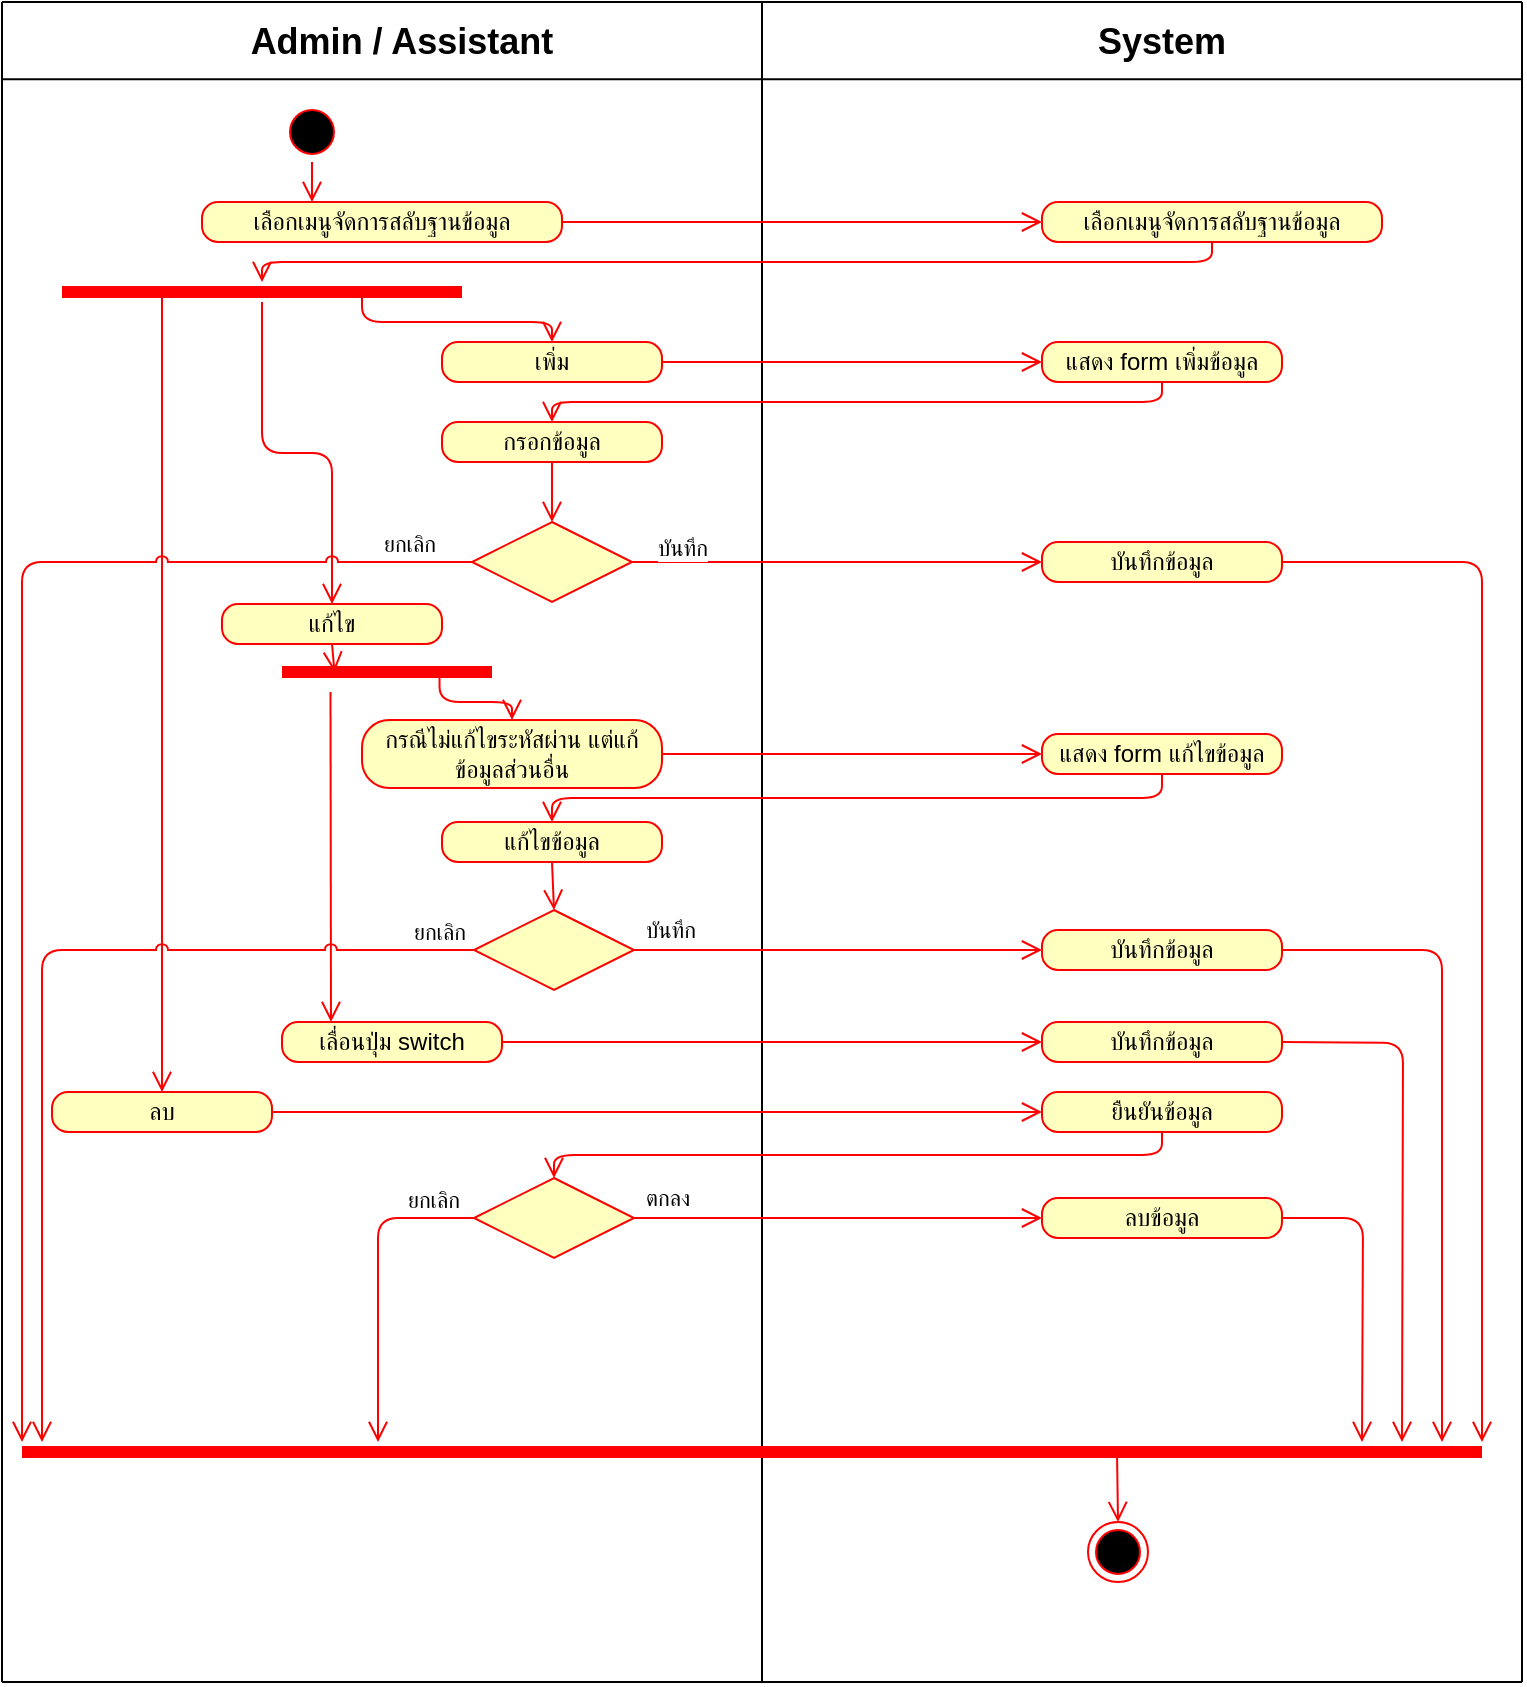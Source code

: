 <mxfile version="13.3.9" type="device"><diagram id="cFun0uLYScWGSc1wONvR" name="Page-1"><mxGraphModel dx="801" dy="513" grid="1" gridSize="10" guides="1" tooltips="1" connect="1" arrows="1" fold="1" page="1" pageScale="1" pageWidth="827" pageHeight="1169" math="0" shadow="0"><root><mxCell id="0"/><mxCell id="1" parent="0"/><mxCell id="8Ly0fzJCCH81qdeTu1yw-59" value="" style="endArrow=none;html=1;" parent="1" edge="1"><mxGeometry width="50" height="50" relative="1" as="geometry"><mxPoint x="420" y="880" as="sourcePoint"/><mxPoint x="420" y="40" as="targetPoint"/></mxGeometry></mxCell><mxCell id="8Ly0fzJCCH81qdeTu1yw-60" value="" style="endArrow=none;html=1;" parent="1" edge="1"><mxGeometry width="50" height="50" relative="1" as="geometry"><mxPoint x="40" y="880" as="sourcePoint"/><mxPoint x="40" y="40" as="targetPoint"/></mxGeometry></mxCell><mxCell id="8Ly0fzJCCH81qdeTu1yw-61" value="" style="endArrow=none;html=1;" parent="1" edge="1"><mxGeometry width="50" height="50" relative="1" as="geometry"><mxPoint x="800" y="880" as="sourcePoint"/><mxPoint x="800" y="40" as="targetPoint"/></mxGeometry></mxCell><mxCell id="8Ly0fzJCCH81qdeTu1yw-62" value="" style="endArrow=none;html=1;" parent="1" edge="1"><mxGeometry width="50" height="50" relative="1" as="geometry"><mxPoint x="800" y="40" as="sourcePoint"/><mxPoint x="40" y="40" as="targetPoint"/></mxGeometry></mxCell><mxCell id="8Ly0fzJCCH81qdeTu1yw-63" value="" style="endArrow=none;html=1;" parent="1" edge="1"><mxGeometry width="50" height="50" relative="1" as="geometry"><mxPoint x="800" y="78.67" as="sourcePoint"/><mxPoint x="40" y="78.67" as="targetPoint"/></mxGeometry></mxCell><mxCell id="8Ly0fzJCCH81qdeTu1yw-64" value="&lt;font style=&quot;font-size: 18px&quot;&gt;&lt;b&gt;Admin / Assistant&lt;/b&gt;&lt;/font&gt;" style="text;html=1;strokeColor=none;fillColor=none;align=center;verticalAlign=middle;whiteSpace=wrap;rounded=0;" parent="1" vertex="1"><mxGeometry x="150" y="50" width="180" height="20" as="geometry"/></mxCell><mxCell id="8Ly0fzJCCH81qdeTu1yw-65" value="&lt;font style=&quot;font-size: 18px&quot;&gt;&lt;b&gt;System&lt;/b&gt;&lt;/font&gt;" style="text;html=1;strokeColor=none;fillColor=none;align=center;verticalAlign=middle;whiteSpace=wrap;rounded=0;" parent="1" vertex="1"><mxGeometry x="600" y="50" width="40" height="20" as="geometry"/></mxCell><mxCell id="8Ly0fzJCCH81qdeTu1yw-66" value="" style="endArrow=none;html=1;" parent="1" edge="1"><mxGeometry width="50" height="50" relative="1" as="geometry"><mxPoint x="800" y="880" as="sourcePoint"/><mxPoint x="40" y="880" as="targetPoint"/></mxGeometry></mxCell><mxCell id="eu8TSUsdYFXi6fLhLV_U-1" value="เลือกเมนูจัดการสลับฐานข้อมูล" style="rounded=1;whiteSpace=wrap;html=1;arcSize=40;fontColor=#000000;fillColor=#ffffc0;strokeColor=#ff0000;" parent="1" vertex="1"><mxGeometry x="140" y="140" width="180" height="20" as="geometry"/></mxCell><mxCell id="eu8TSUsdYFXi6fLhLV_U-2" value="" style="edgeStyle=orthogonalEdgeStyle;html=1;verticalAlign=bottom;endArrow=open;endSize=8;strokeColor=#ff0000;exitX=1;exitY=0.5;exitDx=0;exitDy=0;entryX=0;entryY=0.5;entryDx=0;entryDy=0;" parent="1" source="eu8TSUsdYFXi6fLhLV_U-1" target="eu8TSUsdYFXi6fLhLV_U-5" edge="1"><mxGeometry relative="1" as="geometry"><mxPoint x="270" y="310" as="targetPoint"/><mxPoint x="350" y="220" as="sourcePoint"/></mxGeometry></mxCell><mxCell id="eu8TSUsdYFXi6fLhLV_U-3" value="" style="ellipse;html=1;shape=startState;fillColor=#000000;strokeColor=#ff0000;" parent="1" vertex="1"><mxGeometry x="180" y="90" width="30" height="30" as="geometry"/></mxCell><mxCell id="eu8TSUsdYFXi6fLhLV_U-4" value="" style="edgeStyle=orthogonalEdgeStyle;html=1;verticalAlign=bottom;endArrow=open;endSize=8;strokeColor=#ff0000;" parent="1" source="eu8TSUsdYFXi6fLhLV_U-3" edge="1"><mxGeometry relative="1" as="geometry"><mxPoint x="195" y="140" as="targetPoint"/></mxGeometry></mxCell><mxCell id="eu8TSUsdYFXi6fLhLV_U-5" value="เลือกเมนูจัดการสลับฐานข้อมูล" style="rounded=1;whiteSpace=wrap;html=1;arcSize=40;fontColor=#000000;fillColor=#ffffc0;strokeColor=#ff0000;" parent="1" vertex="1"><mxGeometry x="560" y="140" width="170" height="20" as="geometry"/></mxCell><mxCell id="eu8TSUsdYFXi6fLhLV_U-6" value="" style="shape=line;html=1;strokeWidth=6;strokeColor=#ff0000;" parent="1" vertex="1"><mxGeometry x="70" y="180" width="200" height="10" as="geometry"/></mxCell><mxCell id="eu8TSUsdYFXi6fLhLV_U-8" value="" style="edgeStyle=orthogonalEdgeStyle;html=1;verticalAlign=bottom;endArrow=open;endSize=8;strokeColor=#ff0000;exitX=0.75;exitY=0.5;exitDx=0;exitDy=0;exitPerimeter=0;entryX=0.5;entryY=0;entryDx=0;entryDy=0;" parent="1" source="eu8TSUsdYFXi6fLhLV_U-6" target="eu8TSUsdYFXi6fLhLV_U-11" edge="1"><mxGeometry relative="1" as="geometry"><mxPoint x="220" y="200" as="targetPoint"/><mxPoint x="180" y="200" as="sourcePoint"/></mxGeometry></mxCell><mxCell id="eu8TSUsdYFXi6fLhLV_U-9" value="" style="html=1;verticalAlign=bottom;endArrow=open;endSize=8;strokeColor=#ff0000;entryX=0.5;entryY=0;entryDx=0;entryDy=0;edgeStyle=orthogonalEdgeStyle;jumpStyle=arc;" parent="1" source="eu8TSUsdYFXi6fLhLV_U-6" target="eu8TSUsdYFXi6fLhLV_U-12" edge="1"><mxGeometry relative="1" as="geometry"><mxPoint x="120" y="310" as="targetPoint"/><mxPoint x="190" y="210" as="sourcePoint"/></mxGeometry></mxCell><mxCell id="eu8TSUsdYFXi6fLhLV_U-10" value="" style="edgeStyle=orthogonalEdgeStyle;html=1;verticalAlign=bottom;endArrow=open;endSize=8;strokeColor=#ff0000;exitX=0.5;exitY=1;exitDx=0;exitDy=0;" parent="1" source="eu8TSUsdYFXi6fLhLV_U-5" target="eu8TSUsdYFXi6fLhLV_U-6" edge="1"><mxGeometry relative="1" as="geometry"><mxPoint x="570" y="160" as="targetPoint"/><mxPoint x="490" y="170" as="sourcePoint"/></mxGeometry></mxCell><mxCell id="eu8TSUsdYFXi6fLhLV_U-11" value="เพิ่ม" style="rounded=1;whiteSpace=wrap;html=1;arcSize=40;fontColor=#000000;fillColor=#ffffc0;strokeColor=#ff0000;" parent="1" vertex="1"><mxGeometry x="260" y="210" width="110" height="20" as="geometry"/></mxCell><mxCell id="eu8TSUsdYFXi6fLhLV_U-12" value="แก้ไข" style="rounded=1;whiteSpace=wrap;html=1;arcSize=40;fontColor=#000000;fillColor=#ffffc0;strokeColor=#ff0000;" parent="1" vertex="1"><mxGeometry x="150" y="341" width="110" height="20" as="geometry"/></mxCell><mxCell id="eu8TSUsdYFXi6fLhLV_U-13" value="ลบ" style="rounded=1;whiteSpace=wrap;html=1;arcSize=40;fontColor=#000000;fillColor=#ffffc0;strokeColor=#ff0000;" parent="1" vertex="1"><mxGeometry x="65" y="585" width="110" height="20" as="geometry"/></mxCell><mxCell id="eu8TSUsdYFXi6fLhLV_U-14" value="แสดง form เพิ่มข้อมูล" style="rounded=1;whiteSpace=wrap;html=1;arcSize=40;fontColor=#000000;fillColor=#ffffc0;strokeColor=#ff0000;" parent="1" vertex="1"><mxGeometry x="560" y="210" width="120" height="20" as="geometry"/></mxCell><mxCell id="eu8TSUsdYFXi6fLhLV_U-15" value="" style="edgeStyle=orthogonalEdgeStyle;html=1;verticalAlign=bottom;endArrow=open;endSize=8;strokeColor=#ff0000;exitX=1;exitY=0.5;exitDx=0;exitDy=0;" parent="1" source="eu8TSUsdYFXi6fLhLV_U-11" target="eu8TSUsdYFXi6fLhLV_U-14" edge="1"><mxGeometry relative="1" as="geometry"><mxPoint x="550" y="225" as="targetPoint"/><mxPoint x="360" y="224.5" as="sourcePoint"/></mxGeometry></mxCell><mxCell id="eu8TSUsdYFXi6fLhLV_U-16" value="กรอกข้อมูล" style="rounded=1;whiteSpace=wrap;html=1;arcSize=40;fontColor=#000000;fillColor=#ffffc0;strokeColor=#ff0000;" parent="1" vertex="1"><mxGeometry x="260" y="250" width="110" height="20" as="geometry"/></mxCell><mxCell id="eu8TSUsdYFXi6fLhLV_U-17" value="" style="edgeStyle=orthogonalEdgeStyle;html=1;verticalAlign=bottom;endArrow=open;endSize=8;strokeColor=#ff0000;exitX=0.5;exitY=1;exitDx=0;exitDy=0;entryX=0.5;entryY=0;entryDx=0;entryDy=0;" parent="1" source="eu8TSUsdYFXi6fLhLV_U-14" target="eu8TSUsdYFXi6fLhLV_U-16" edge="1"><mxGeometry relative="1" as="geometry"><mxPoint x="600" y="300" as="targetPoint"/><mxPoint x="410" y="300" as="sourcePoint"/></mxGeometry></mxCell><mxCell id="eu8TSUsdYFXi6fLhLV_U-18" value="" style="rhombus;whiteSpace=wrap;html=1;fillColor=#ffffc0;strokeColor=#ff0000;" parent="1" vertex="1"><mxGeometry x="275" y="300" width="80" height="40" as="geometry"/></mxCell><mxCell id="eu8TSUsdYFXi6fLhLV_U-22" value="บันทึก" style="edgeStyle=orthogonalEdgeStyle;html=1;align=left;verticalAlign=top;endArrow=open;endSize=8;strokeColor=#ff0000;exitX=1;exitY=0.5;exitDx=0;exitDy=0;" parent="1" source="eu8TSUsdYFXi6fLhLV_U-18" edge="1"><mxGeometry x="-0.9" y="20" relative="1" as="geometry"><mxPoint x="560" y="320" as="targetPoint"/><mxPoint x="330" y="350" as="sourcePoint"/><mxPoint as="offset"/></mxGeometry></mxCell><mxCell id="eu8TSUsdYFXi6fLhLV_U-23" value="บันทึกข้อมูล" style="rounded=1;whiteSpace=wrap;html=1;arcSize=40;fontColor=#000000;fillColor=#ffffc0;strokeColor=#ff0000;" parent="1" vertex="1"><mxGeometry x="560" y="310" width="120" height="20" as="geometry"/></mxCell><mxCell id="eu8TSUsdYFXi6fLhLV_U-25" value="" style="edgeStyle=orthogonalEdgeStyle;html=1;verticalAlign=bottom;endArrow=open;endSize=8;strokeColor=#ff0000;exitX=1;exitY=0.5;exitDx=0;exitDy=0;" parent="1" source="eu8TSUsdYFXi6fLhLV_U-23" edge="1"><mxGeometry relative="1" as="geometry"><mxPoint x="780" y="760" as="targetPoint"/><mxPoint x="705" y="430" as="sourcePoint"/><Array as="points"><mxPoint x="780" y="320"/></Array></mxGeometry></mxCell><mxCell id="eu8TSUsdYFXi6fLhLV_U-28" value="" style="edgeStyle=orthogonalEdgeStyle;html=1;verticalAlign=bottom;endArrow=open;endSize=8;strokeColor=#ff0000;entryX=0.5;entryY=0;entryDx=0;entryDy=0;exitX=0.5;exitY=1;exitDx=0;exitDy=0;" parent="1" source="eu8TSUsdYFXi6fLhLV_U-16" target="eu8TSUsdYFXi6fLhLV_U-18" edge="1"><mxGeometry relative="1" as="geometry"><mxPoint x="314.5" y="310" as="targetPoint"/><mxPoint x="314.5" y="270" as="sourcePoint"/></mxGeometry></mxCell><mxCell id="eu8TSUsdYFXi6fLhLV_U-30" value="" style="shape=line;html=1;strokeWidth=6;strokeColor=#ff0000;" parent="1" vertex="1"><mxGeometry x="180" y="370" width="105" height="10" as="geometry"/></mxCell><mxCell id="eu8TSUsdYFXi6fLhLV_U-33" value="" style="edgeStyle=orthogonalEdgeStyle;html=1;verticalAlign=bottom;endArrow=open;endSize=8;strokeColor=#ff0000;exitX=0.25;exitY=0.5;exitDx=0;exitDy=0;exitPerimeter=0;entryX=0.5;entryY=0;entryDx=0;entryDy=0;jumpStyle=none;" parent="1" source="eu8TSUsdYFXi6fLhLV_U-6" target="eu8TSUsdYFXi6fLhLV_U-13" edge="1"><mxGeometry relative="1" as="geometry"><mxPoint x="120" y="280" as="targetPoint"/><mxPoint x="325" y="280" as="sourcePoint"/></mxGeometry></mxCell><mxCell id="eu8TSUsdYFXi6fLhLV_U-36" value="" style="html=1;verticalAlign=bottom;endArrow=open;endSize=8;strokeColor=#ff0000;entryX=0.25;entryY=0.5;entryDx=0;entryDy=0;entryPerimeter=0;exitX=0.5;exitY=1;exitDx=0;exitDy=0;" parent="1" source="eu8TSUsdYFXi6fLhLV_U-12" target="eu8TSUsdYFXi6fLhLV_U-30" edge="1"><mxGeometry relative="1" as="geometry"><mxPoint x="201.25" y="425" as="targetPoint"/><mxPoint x="210" y="395" as="sourcePoint"/></mxGeometry></mxCell><mxCell id="eu8TSUsdYFXi6fLhLV_U-37" value="กรณีไม่แก้ไขระหัสผ่าน แต่แก้ข้อมูลส่วนอื่น" style="rounded=1;whiteSpace=wrap;html=1;arcSize=40;fontColor=#000000;fillColor=#ffffc0;strokeColor=#ff0000;" parent="1" vertex="1"><mxGeometry x="220" y="399" width="150" height="34" as="geometry"/></mxCell><mxCell id="eu8TSUsdYFXi6fLhLV_U-38" value="เลื่อนปุ่ม switch" style="rounded=1;whiteSpace=wrap;html=1;arcSize=40;fontColor=#000000;fillColor=#ffffc0;strokeColor=#ff0000;" parent="1" vertex="1"><mxGeometry x="180" y="550" width="110" height="20" as="geometry"/></mxCell><mxCell id="eu8TSUsdYFXi6fLhLV_U-39" value="" style="rhombus;whiteSpace=wrap;html=1;fillColor=#ffffc0;strokeColor=#ff0000;" parent="1" vertex="1"><mxGeometry x="276" y="494" width="80" height="40" as="geometry"/></mxCell><mxCell id="eu8TSUsdYFXi6fLhLV_U-40" value="" style="html=1;verticalAlign=bottom;endArrow=open;endSize=8;strokeColor=#ff0000;entryX=0.5;entryY=0;entryDx=0;entryDy=0;exitX=0.75;exitY=0.5;exitDx=0;exitDy=0;exitPerimeter=0;edgeStyle=orthogonalEdgeStyle;" parent="1" source="eu8TSUsdYFXi6fLhLV_U-30" target="eu8TSUsdYFXi6fLhLV_U-37" edge="1"><mxGeometry relative="1" as="geometry"><mxPoint x="214.25" y="395" as="targetPoint"/><mxPoint x="215" y="371" as="sourcePoint"/></mxGeometry></mxCell><mxCell id="eu8TSUsdYFXi6fLhLV_U-41" value="" style="edgeStyle=orthogonalEdgeStyle;html=1;verticalAlign=bottom;endArrow=open;endSize=8;strokeColor=#ff0000;exitX=1;exitY=0.5;exitDx=0;exitDy=0;entryX=0;entryY=0.5;entryDx=0;entryDy=0;" parent="1" source="eu8TSUsdYFXi6fLhLV_U-37" target="eu8TSUsdYFXi6fLhLV_U-42" edge="1"><mxGeometry relative="1" as="geometry"><mxPoint x="560" y="415.5" as="targetPoint"/><mxPoint x="370" y="415.5" as="sourcePoint"/></mxGeometry></mxCell><mxCell id="eu8TSUsdYFXi6fLhLV_U-42" value="แสดง form แก้ไขข้อมูล" style="rounded=1;whiteSpace=wrap;html=1;arcSize=40;fontColor=#000000;fillColor=#ffffc0;strokeColor=#ff0000;" parent="1" vertex="1"><mxGeometry x="560" y="406" width="120" height="20" as="geometry"/></mxCell><mxCell id="eu8TSUsdYFXi6fLhLV_U-43" value="แก้ไขข้อมูล" style="rounded=1;whiteSpace=wrap;html=1;arcSize=40;fontColor=#000000;fillColor=#ffffc0;strokeColor=#ff0000;" parent="1" vertex="1"><mxGeometry x="260" y="450" width="110" height="20" as="geometry"/></mxCell><mxCell id="eu8TSUsdYFXi6fLhLV_U-44" value="" style="edgeStyle=orthogonalEdgeStyle;html=1;verticalAlign=bottom;endArrow=open;endSize=8;strokeColor=#ff0000;exitX=0.5;exitY=1;exitDx=0;exitDy=0;entryX=0.5;entryY=0;entryDx=0;entryDy=0;" parent="1" source="eu8TSUsdYFXi6fLhLV_U-42" target="eu8TSUsdYFXi6fLhLV_U-43" edge="1"><mxGeometry relative="1" as="geometry"><mxPoint x="600" y="520" as="targetPoint"/><mxPoint x="410" y="520" as="sourcePoint"/></mxGeometry></mxCell><mxCell id="eu8TSUsdYFXi6fLhLV_U-45" value="" style="html=1;verticalAlign=bottom;endArrow=open;endSize=8;strokeColor=#ff0000;exitX=0.5;exitY=1;exitDx=0;exitDy=0;entryX=0.5;entryY=0;entryDx=0;entryDy=0;" parent="1" source="eu8TSUsdYFXi6fLhLV_U-43" target="eu8TSUsdYFXi6fLhLV_U-39" edge="1"><mxGeometry relative="1" as="geometry"><mxPoint x="490" y="520" as="targetPoint"/><mxPoint x="480" y="480" as="sourcePoint"/></mxGeometry></mxCell><mxCell id="eu8TSUsdYFXi6fLhLV_U-46" value="บันทึก" style="edgeStyle=orthogonalEdgeStyle;html=1;align=left;verticalAlign=top;endArrow=open;endSize=8;strokeColor=#ff0000;exitX=1;exitY=0.5;exitDx=0;exitDy=0;entryX=0;entryY=0.5;entryDx=0;entryDy=0;" parent="1" source="eu8TSUsdYFXi6fLhLV_U-39" target="eu8TSUsdYFXi6fLhLV_U-47" edge="1"><mxGeometry x="-0.961" y="24" relative="1" as="geometry"><mxPoint x="561" y="513.5" as="targetPoint"/><mxPoint x="356" y="513.5" as="sourcePoint"/><mxPoint y="1" as="offset"/></mxGeometry></mxCell><mxCell id="eu8TSUsdYFXi6fLhLV_U-47" value="บันทึกข้อมูล" style="rounded=1;whiteSpace=wrap;html=1;arcSize=40;fontColor=#000000;fillColor=#ffffc0;strokeColor=#ff0000;" parent="1" vertex="1"><mxGeometry x="560" y="504" width="120" height="20" as="geometry"/></mxCell><mxCell id="eu8TSUsdYFXi6fLhLV_U-48" value="บันทึกข้อมูล" style="rounded=1;whiteSpace=wrap;html=1;arcSize=40;fontColor=#000000;fillColor=#ffffc0;strokeColor=#ff0000;" parent="1" vertex="1"><mxGeometry x="560" y="550" width="120" height="20" as="geometry"/></mxCell><mxCell id="eu8TSUsdYFXi6fLhLV_U-49" value="" style="edgeStyle=orthogonalEdgeStyle;html=1;verticalAlign=bottom;endArrow=open;endSize=8;strokeColor=#ff0000;entryX=0;entryY=0.5;entryDx=0;entryDy=0;exitX=1;exitY=0.5;exitDx=0;exitDy=0;" parent="1" source="eu8TSUsdYFXi6fLhLV_U-38" target="eu8TSUsdYFXi6fLhLV_U-48" edge="1"><mxGeometry relative="1" as="geometry"><mxPoint x="450" y="559.5" as="targetPoint"/><mxPoint x="280" y="560" as="sourcePoint"/></mxGeometry></mxCell><mxCell id="eu8TSUsdYFXi6fLhLV_U-50" value="" style="html=1;verticalAlign=bottom;endArrow=open;endSize=8;strokeColor=#ff0000;exitX=0.25;exitY=0.5;exitDx=0;exitDy=0;exitPerimeter=0;entryX=0.25;entryY=0;entryDx=0;entryDy=0;" parent="1" edge="1"><mxGeometry relative="1" as="geometry"><mxPoint x="204.5" y="550" as="targetPoint"/><mxPoint x="204.25" y="385" as="sourcePoint"/></mxGeometry></mxCell><mxCell id="eu8TSUsdYFXi6fLhLV_U-51" value="ยกเลิก" style="edgeStyle=orthogonalEdgeStyle;html=1;align=left;verticalAlign=bottom;endArrow=open;endSize=8;strokeColor=#ff0000;rounded=1;exitX=0;exitY=0.5;exitDx=0;exitDy=0;jumpStyle=arc;" parent="1" source="eu8TSUsdYFXi6fLhLV_U-39" edge="1"><mxGeometry x="-0.86" relative="1" as="geometry"><mxPoint x="60" y="760" as="targetPoint"/><mxPoint x="276" y="514" as="sourcePoint"/><Array as="points"><mxPoint x="60" y="514"/><mxPoint x="60" y="690"/></Array><mxPoint as="offset"/></mxGeometry></mxCell><mxCell id="eu8TSUsdYFXi6fLhLV_U-52" value="ยืนยันข้อมูล" style="rounded=1;whiteSpace=wrap;html=1;arcSize=40;fontColor=#000000;fillColor=#ffffc0;strokeColor=#ff0000;" parent="1" vertex="1"><mxGeometry x="560" y="585" width="120" height="20" as="geometry"/></mxCell><mxCell id="eu8TSUsdYFXi6fLhLV_U-53" value="" style="edgeStyle=orthogonalEdgeStyle;html=1;verticalAlign=bottom;endArrow=open;endSize=8;strokeColor=#ff0000;exitX=1;exitY=0.5;exitDx=0;exitDy=0;entryX=0;entryY=0.5;entryDx=0;entryDy=0;" parent="1" source="eu8TSUsdYFXi6fLhLV_U-13" target="eu8TSUsdYFXi6fLhLV_U-52" edge="1"><mxGeometry relative="1" as="geometry"><mxPoint x="365" y="594.5" as="targetPoint"/><mxPoint x="175" y="594.5" as="sourcePoint"/></mxGeometry></mxCell><mxCell id="eu8TSUsdYFXi6fLhLV_U-54" value="" style="rhombus;whiteSpace=wrap;html=1;fillColor=#ffffc0;strokeColor=#ff0000;" parent="1" vertex="1"><mxGeometry x="276" y="628" width="80" height="40" as="geometry"/></mxCell><mxCell id="eu8TSUsdYFXi6fLhLV_U-55" value="" style="html=1;verticalAlign=bottom;endArrow=open;endSize=8;strokeColor=#ff0000;exitX=0.5;exitY=1;exitDx=0;exitDy=0;edgeStyle=orthogonalEdgeStyle;entryX=0.5;entryY=0;entryDx=0;entryDy=0;" parent="1" source="eu8TSUsdYFXi6fLhLV_U-52" target="eu8TSUsdYFXi6fLhLV_U-54" edge="1"><mxGeometry relative="1" as="geometry"><mxPoint x="320" y="630" as="targetPoint"/><mxPoint x="635" y="628" as="sourcePoint"/></mxGeometry></mxCell><mxCell id="eu8TSUsdYFXi6fLhLV_U-56" value="ลบข้อมูล" style="rounded=1;whiteSpace=wrap;html=1;arcSize=40;fontColor=#000000;fillColor=#ffffc0;strokeColor=#ff0000;" parent="1" vertex="1"><mxGeometry x="560" y="638" width="120" height="20" as="geometry"/></mxCell><mxCell id="eu8TSUsdYFXi6fLhLV_U-58" value="ตกลง" style="edgeStyle=orthogonalEdgeStyle;html=1;align=left;verticalAlign=top;endArrow=open;endSize=8;strokeColor=#ff0000;exitX=1;exitY=0.5;exitDx=0;exitDy=0;" parent="1" source="eu8TSUsdYFXi6fLhLV_U-54" edge="1"><mxGeometry x="-0.961" y="24" relative="1" as="geometry"><mxPoint x="560" y="648" as="targetPoint"/><mxPoint x="370" y="647.5" as="sourcePoint"/><mxPoint y="1" as="offset"/></mxGeometry></mxCell><mxCell id="eu8TSUsdYFXi6fLhLV_U-59" value="ยกเลิก" style="html=1;align=left;verticalAlign=bottom;endArrow=open;endSize=8;strokeColor=#ff0000;rounded=1;exitX=0;exitY=0.5;exitDx=0;exitDy=0;edgeStyle=orthogonalEdgeStyle;" parent="1" source="eu8TSUsdYFXi6fLhLV_U-54" edge="1"><mxGeometry x="-0.564" relative="1" as="geometry"><mxPoint x="228" y="760" as="targetPoint"/><mxPoint x="270" y="640" as="sourcePoint"/><Array as="points"><mxPoint x="228" y="648"/><mxPoint x="228" y="750"/></Array><mxPoint as="offset"/></mxGeometry></mxCell><mxCell id="eu8TSUsdYFXi6fLhLV_U-60" value="" style="shape=line;html=1;strokeWidth=6;strokeColor=#ff0000;" parent="1" vertex="1"><mxGeometry x="50" y="760" width="730" height="10" as="geometry"/></mxCell><mxCell id="eu8TSUsdYFXi6fLhLV_U-61" value="" style="ellipse;html=1;shape=endState;fillColor=#000000;strokeColor=#ff0000;" parent="1" vertex="1"><mxGeometry x="583" y="800" width="30" height="30" as="geometry"/></mxCell><mxCell id="eu8TSUsdYFXi6fLhLV_U-63" value="" style="html=1;verticalAlign=bottom;endArrow=open;endSize=8;strokeColor=#ff0000;entryX=0.5;entryY=0;entryDx=0;entryDy=0;exitX=0.75;exitY=0.5;exitDx=0;exitDy=0;exitPerimeter=0;" parent="1" source="eu8TSUsdYFXi6fLhLV_U-60" target="eu8TSUsdYFXi6fLhLV_U-61" edge="1"><mxGeometry relative="1" as="geometry"><mxPoint x="710" y="790" as="targetPoint"/><mxPoint x="440" y="790" as="sourcePoint"/></mxGeometry></mxCell><mxCell id="eu8TSUsdYFXi6fLhLV_U-64" value="" style="html=1;verticalAlign=bottom;endArrow=open;endSize=8;strokeColor=#ff0000;exitX=1;exitY=0.5;exitDx=0;exitDy=0;edgeStyle=orthogonalEdgeStyle;" parent="1" source="eu8TSUsdYFXi6fLhLV_U-47" edge="1"><mxGeometry relative="1" as="geometry"><mxPoint x="760" y="760" as="targetPoint"/><mxPoint x="650" y="450" as="sourcePoint"/><Array as="points"><mxPoint x="760" y="514"/><mxPoint x="760" y="750"/></Array></mxGeometry></mxCell><mxCell id="eu8TSUsdYFXi6fLhLV_U-65" value="" style="html=1;verticalAlign=bottom;endArrow=open;endSize=8;strokeColor=#ff0000;exitX=1;exitY=0.5;exitDx=0;exitDy=0;edgeStyle=orthogonalEdgeStyle;" parent="1" edge="1"><mxGeometry relative="1" as="geometry"><mxPoint x="740" y="760" as="targetPoint"/><mxPoint x="680" y="560" as="sourcePoint"/></mxGeometry></mxCell><mxCell id="eu8TSUsdYFXi6fLhLV_U-66" value="" style="html=1;verticalAlign=bottom;endArrow=open;endSize=8;strokeColor=#ff0000;exitX=1;exitY=0.5;exitDx=0;exitDy=0;edgeStyle=orthogonalEdgeStyle;" parent="1" source="eu8TSUsdYFXi6fLhLV_U-56" edge="1"><mxGeometry relative="1" as="geometry"><mxPoint x="720" y="760" as="targetPoint"/><mxPoint x="690" y="570" as="sourcePoint"/></mxGeometry></mxCell><mxCell id="eu8TSUsdYFXi6fLhLV_U-68" value="ยกเลิก" style="edgeStyle=orthogonalEdgeStyle;html=1;align=left;verticalAlign=bottom;endArrow=open;endSize=8;strokeColor=#ff0000;rounded=1;exitX=0;exitY=0.5;exitDx=0;exitDy=0;jumpStyle=arc;" parent="1" source="eu8TSUsdYFXi6fLhLV_U-18" edge="1"><mxGeometry x="-0.86" relative="1" as="geometry"><mxPoint x="50" y="760" as="targetPoint"/><mxPoint x="281" y="310" as="sourcePoint"/><Array as="points"><mxPoint x="50" y="320"/><mxPoint x="50" y="556"/></Array><mxPoint as="offset"/></mxGeometry></mxCell></root></mxGraphModel></diagram></mxfile>
